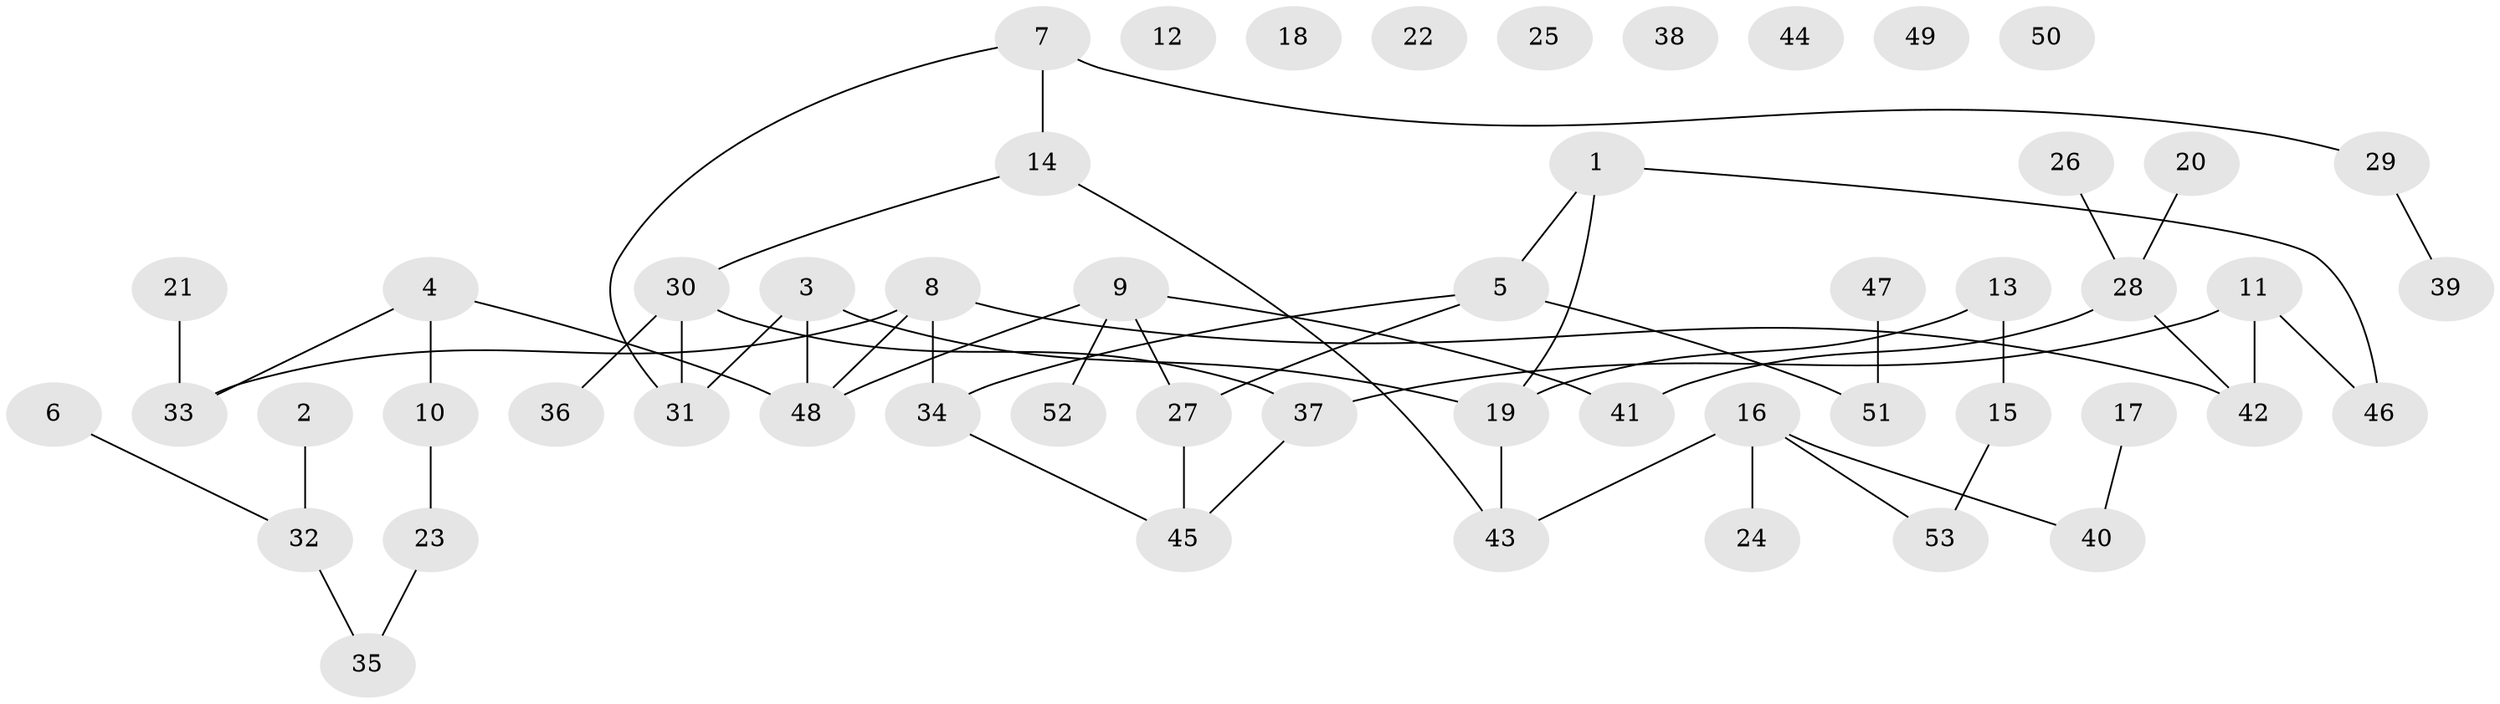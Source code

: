 // Generated by graph-tools (version 1.1) at 2025/39/03/09/25 04:39:03]
// undirected, 53 vertices, 55 edges
graph export_dot {
graph [start="1"]
  node [color=gray90,style=filled];
  1;
  2;
  3;
  4;
  5;
  6;
  7;
  8;
  9;
  10;
  11;
  12;
  13;
  14;
  15;
  16;
  17;
  18;
  19;
  20;
  21;
  22;
  23;
  24;
  25;
  26;
  27;
  28;
  29;
  30;
  31;
  32;
  33;
  34;
  35;
  36;
  37;
  38;
  39;
  40;
  41;
  42;
  43;
  44;
  45;
  46;
  47;
  48;
  49;
  50;
  51;
  52;
  53;
  1 -- 5;
  1 -- 19;
  1 -- 46;
  2 -- 32;
  3 -- 19;
  3 -- 31;
  3 -- 48;
  4 -- 10;
  4 -- 33;
  4 -- 48;
  5 -- 27;
  5 -- 34;
  5 -- 51;
  6 -- 32;
  7 -- 14;
  7 -- 29;
  7 -- 31;
  8 -- 33;
  8 -- 34;
  8 -- 42;
  8 -- 48;
  9 -- 27;
  9 -- 41;
  9 -- 48;
  9 -- 52;
  10 -- 23;
  11 -- 37;
  11 -- 42;
  11 -- 46;
  13 -- 15;
  13 -- 19;
  14 -- 30;
  14 -- 43;
  15 -- 53;
  16 -- 24;
  16 -- 40;
  16 -- 43;
  16 -- 53;
  17 -- 40;
  19 -- 43;
  20 -- 28;
  21 -- 33;
  23 -- 35;
  26 -- 28;
  27 -- 45;
  28 -- 41;
  28 -- 42;
  29 -- 39;
  30 -- 31;
  30 -- 36;
  30 -- 37;
  32 -- 35;
  34 -- 45;
  37 -- 45;
  47 -- 51;
}
